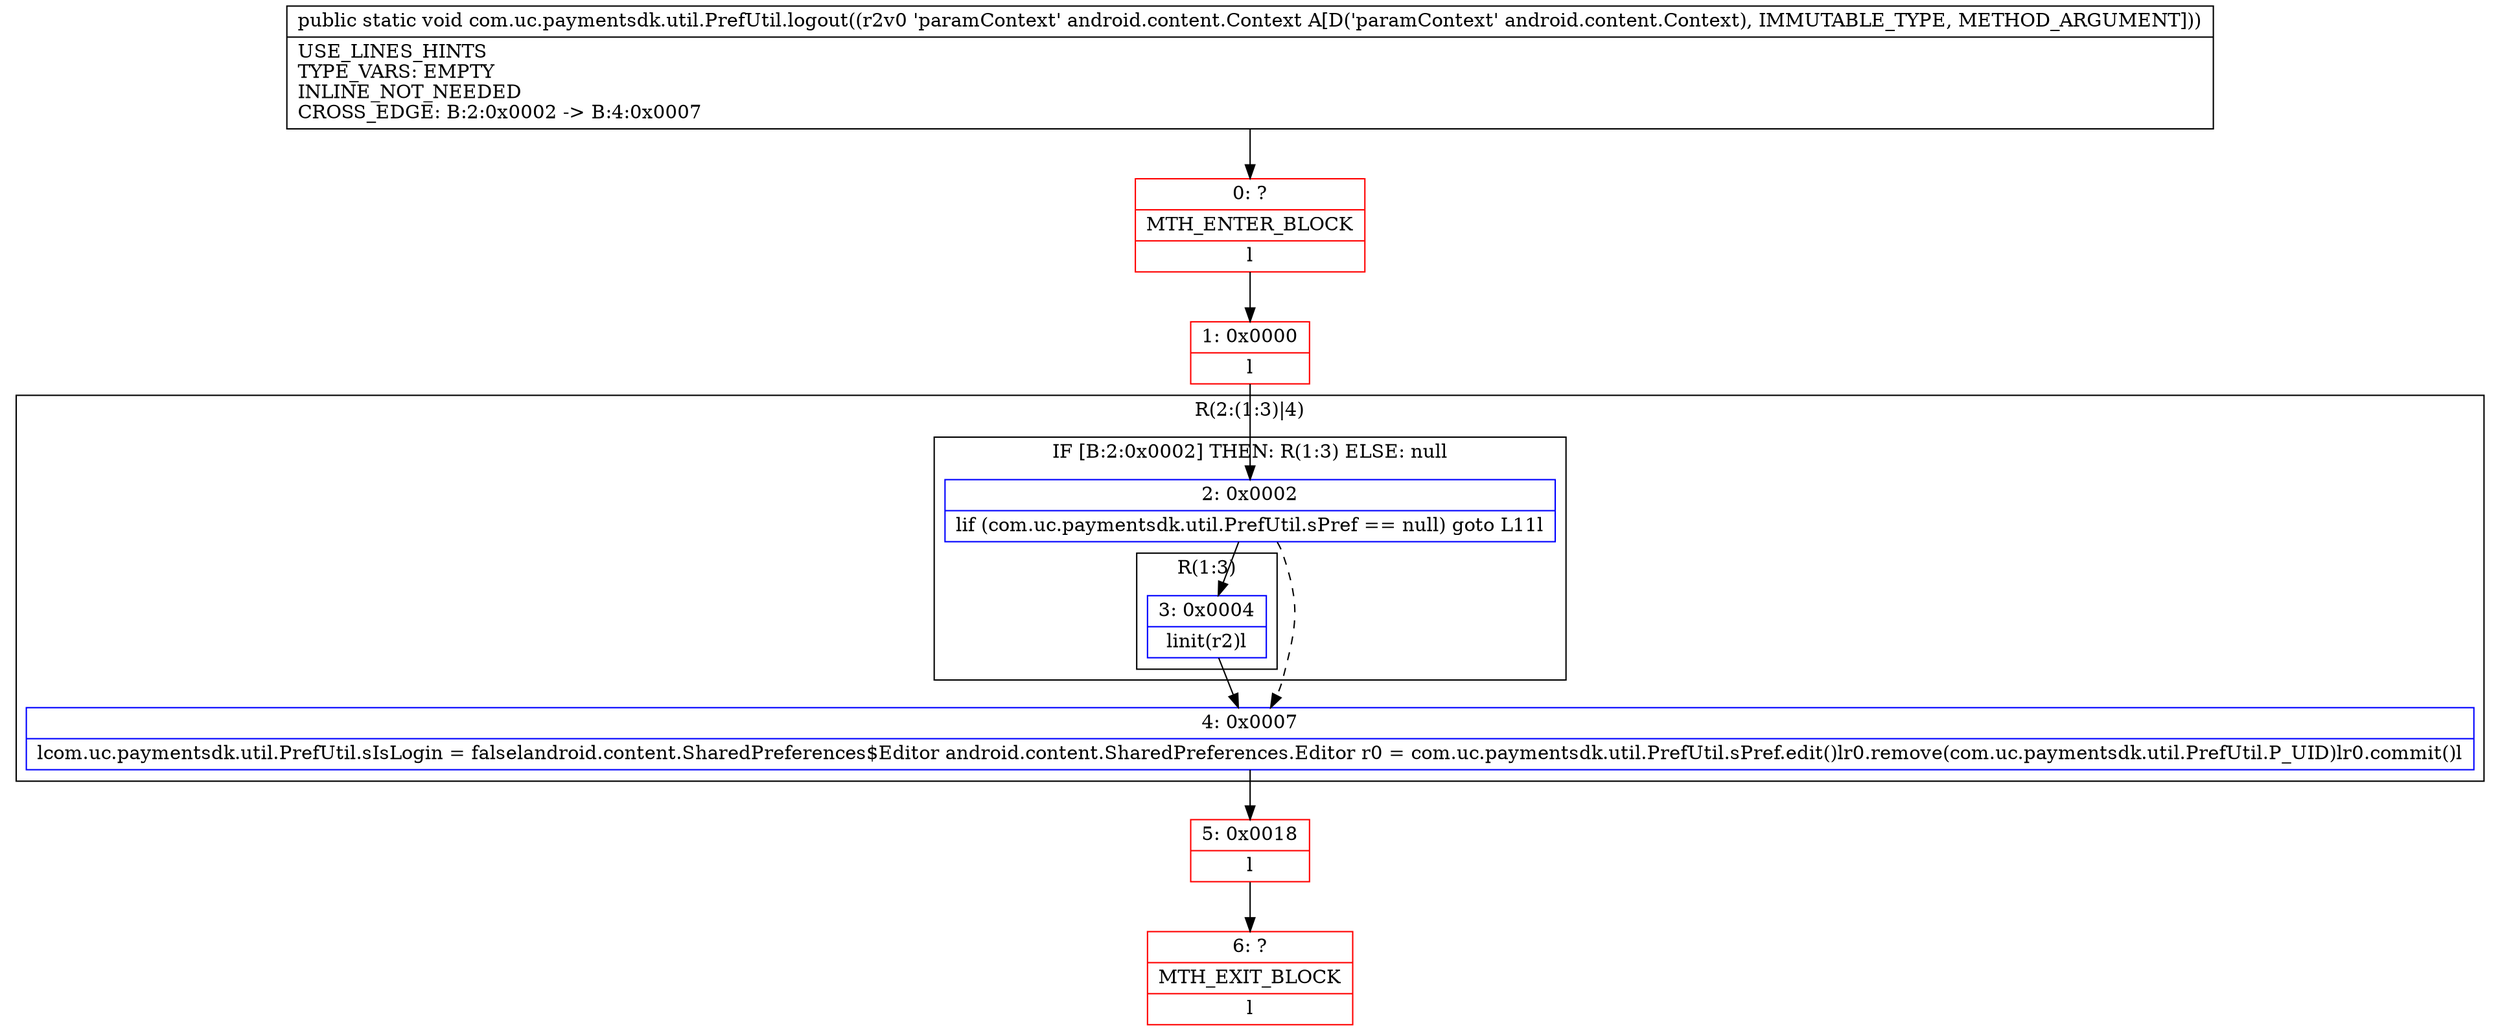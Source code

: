 digraph "CFG forcom.uc.paymentsdk.util.PrefUtil.logout(Landroid\/content\/Context;)V" {
subgraph cluster_Region_1027891643 {
label = "R(2:(1:3)|4)";
node [shape=record,color=blue];
subgraph cluster_IfRegion_1095387072 {
label = "IF [B:2:0x0002] THEN: R(1:3) ELSE: null";
node [shape=record,color=blue];
Node_2 [shape=record,label="{2\:\ 0x0002|lif (com.uc.paymentsdk.util.PrefUtil.sPref == null) goto L11l}"];
subgraph cluster_Region_955202599 {
label = "R(1:3)";
node [shape=record,color=blue];
Node_3 [shape=record,label="{3\:\ 0x0004|linit(r2)l}"];
}
}
Node_4 [shape=record,label="{4\:\ 0x0007|lcom.uc.paymentsdk.util.PrefUtil.sIsLogin = falselandroid.content.SharedPreferences$Editor android.content.SharedPreferences.Editor r0 = com.uc.paymentsdk.util.PrefUtil.sPref.edit()lr0.remove(com.uc.paymentsdk.util.PrefUtil.P_UID)lr0.commit()l}"];
}
Node_0 [shape=record,color=red,label="{0\:\ ?|MTH_ENTER_BLOCK\l|l}"];
Node_1 [shape=record,color=red,label="{1\:\ 0x0000|l}"];
Node_5 [shape=record,color=red,label="{5\:\ 0x0018|l}"];
Node_6 [shape=record,color=red,label="{6\:\ ?|MTH_EXIT_BLOCK\l|l}"];
MethodNode[shape=record,label="{public static void com.uc.paymentsdk.util.PrefUtil.logout((r2v0 'paramContext' android.content.Context A[D('paramContext' android.content.Context), IMMUTABLE_TYPE, METHOD_ARGUMENT]))  | USE_LINES_HINTS\lTYPE_VARS: EMPTY\lINLINE_NOT_NEEDED\lCROSS_EDGE: B:2:0x0002 \-\> B:4:0x0007\l}"];
MethodNode -> Node_0;
Node_2 -> Node_3;
Node_2 -> Node_4[style=dashed];
Node_3 -> Node_4;
Node_4 -> Node_5;
Node_0 -> Node_1;
Node_1 -> Node_2;
Node_5 -> Node_6;
}

